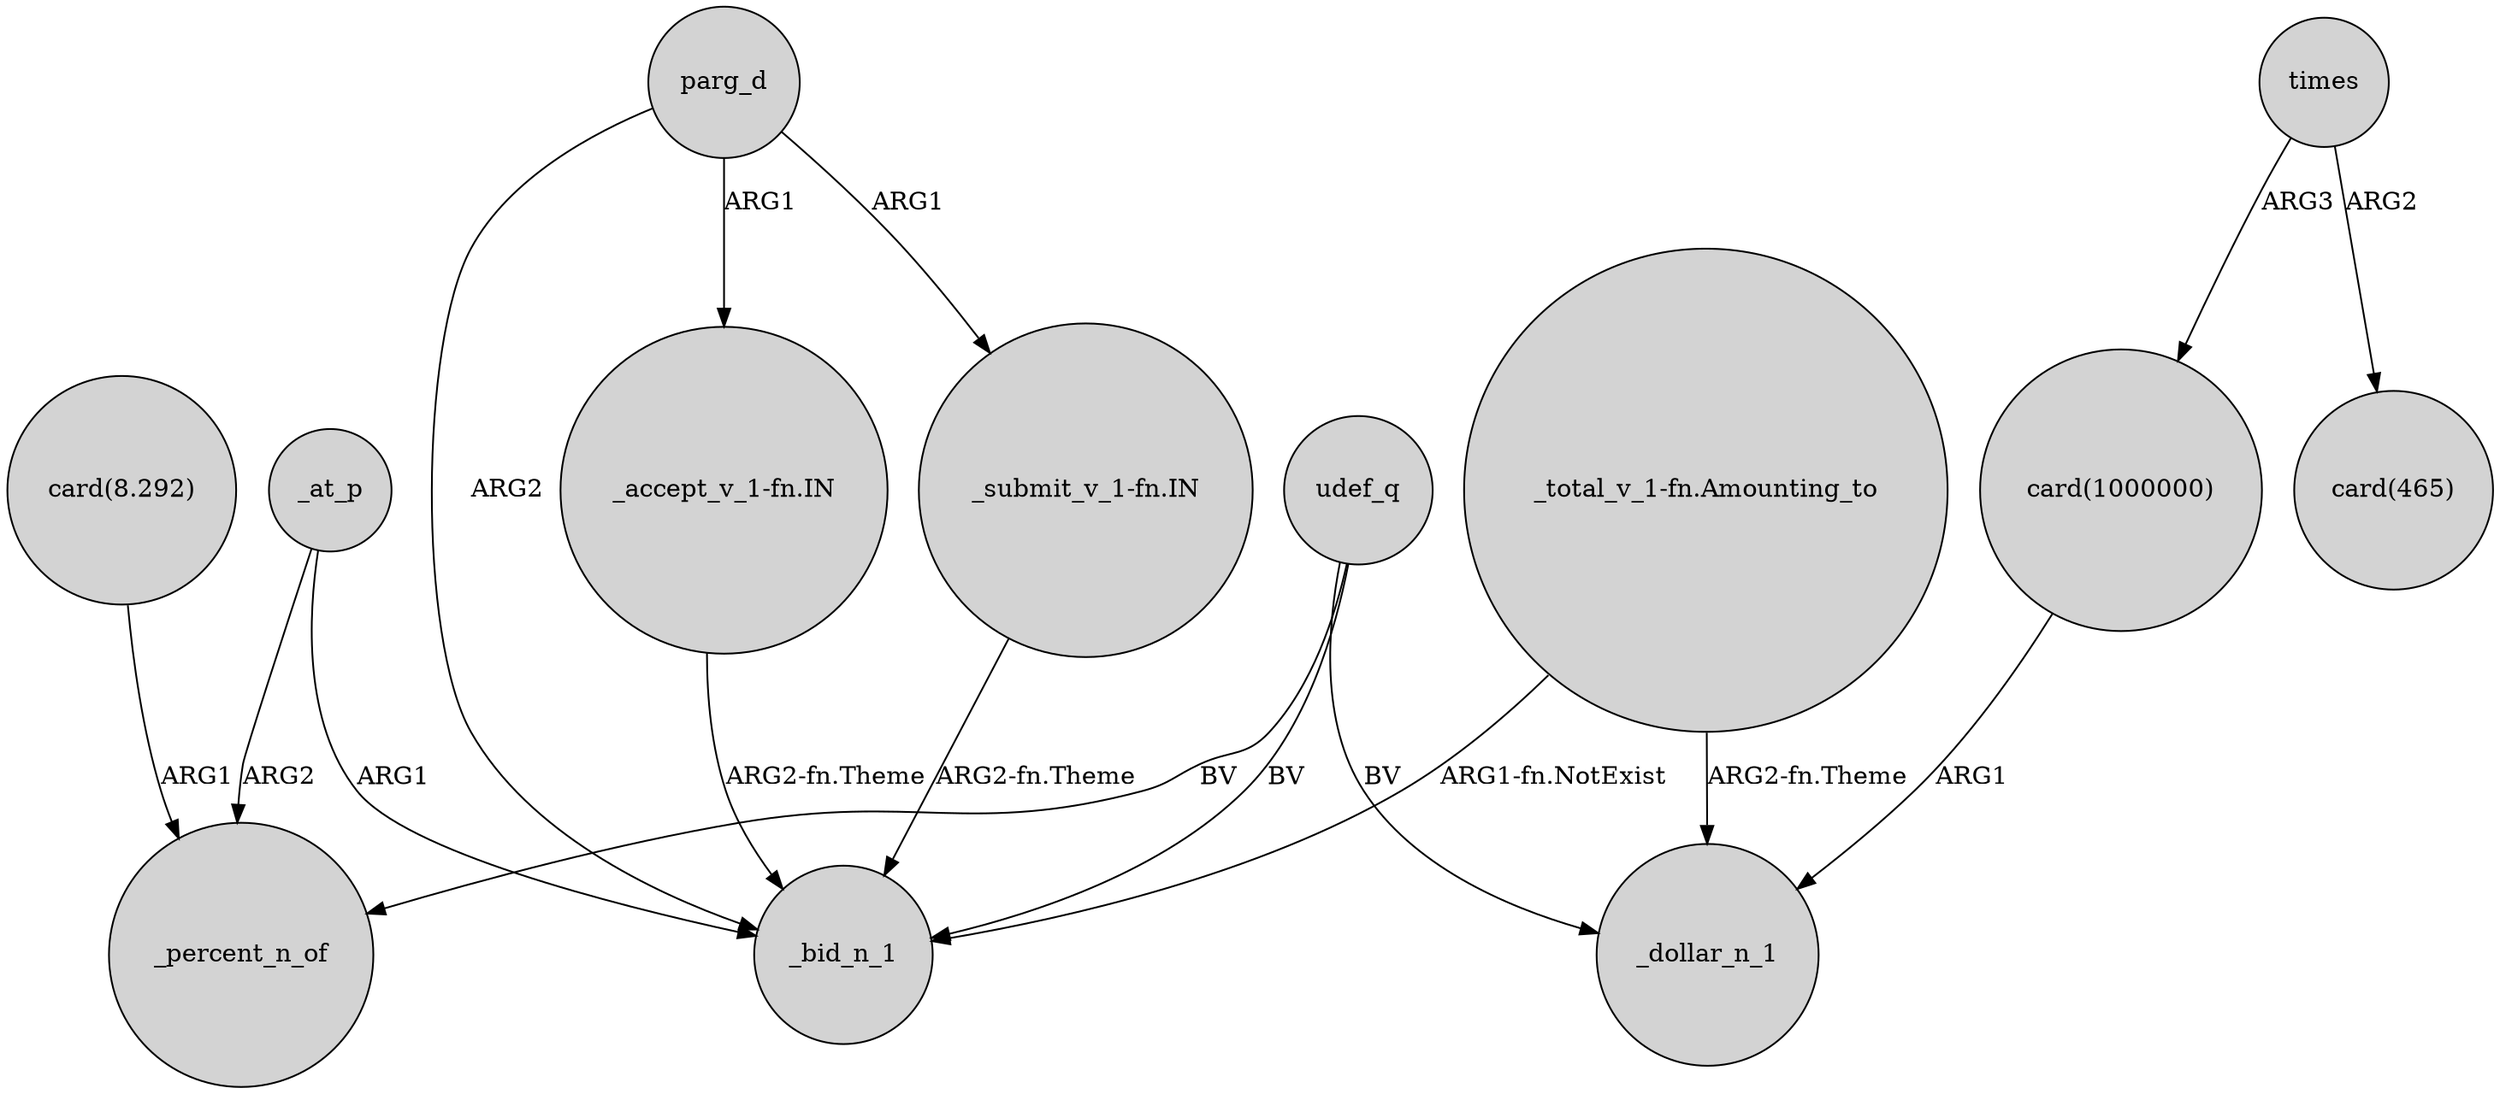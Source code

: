 digraph {
	node [shape=circle style=filled]
	udef_q -> _bid_n_1 [label=BV]
	_at_p -> _percent_n_of [label=ARG2]
	"card(1000000)" -> _dollar_n_1 [label=ARG1]
	times -> "card(465)" [label=ARG2]
	_at_p -> _bid_n_1 [label=ARG1]
	"card(8.292)" -> _percent_n_of [label=ARG1]
	parg_d -> "_accept_v_1-fn.IN" [label=ARG1]
	times -> "card(1000000)" [label=ARG3]
	"_accept_v_1-fn.IN" -> _bid_n_1 [label="ARG2-fn.Theme"]
	udef_q -> _percent_n_of [label=BV]
	parg_d -> "_submit_v_1-fn.IN" [label=ARG1]
	parg_d -> _bid_n_1 [label=ARG2]
	"_total_v_1-fn.Amounting_to" -> _dollar_n_1 [label="ARG2-fn.Theme"]
	"_total_v_1-fn.Amounting_to" -> _bid_n_1 [label="ARG1-fn.NotExist"]
	"_submit_v_1-fn.IN" -> _bid_n_1 [label="ARG2-fn.Theme"]
	udef_q -> _dollar_n_1 [label=BV]
}
